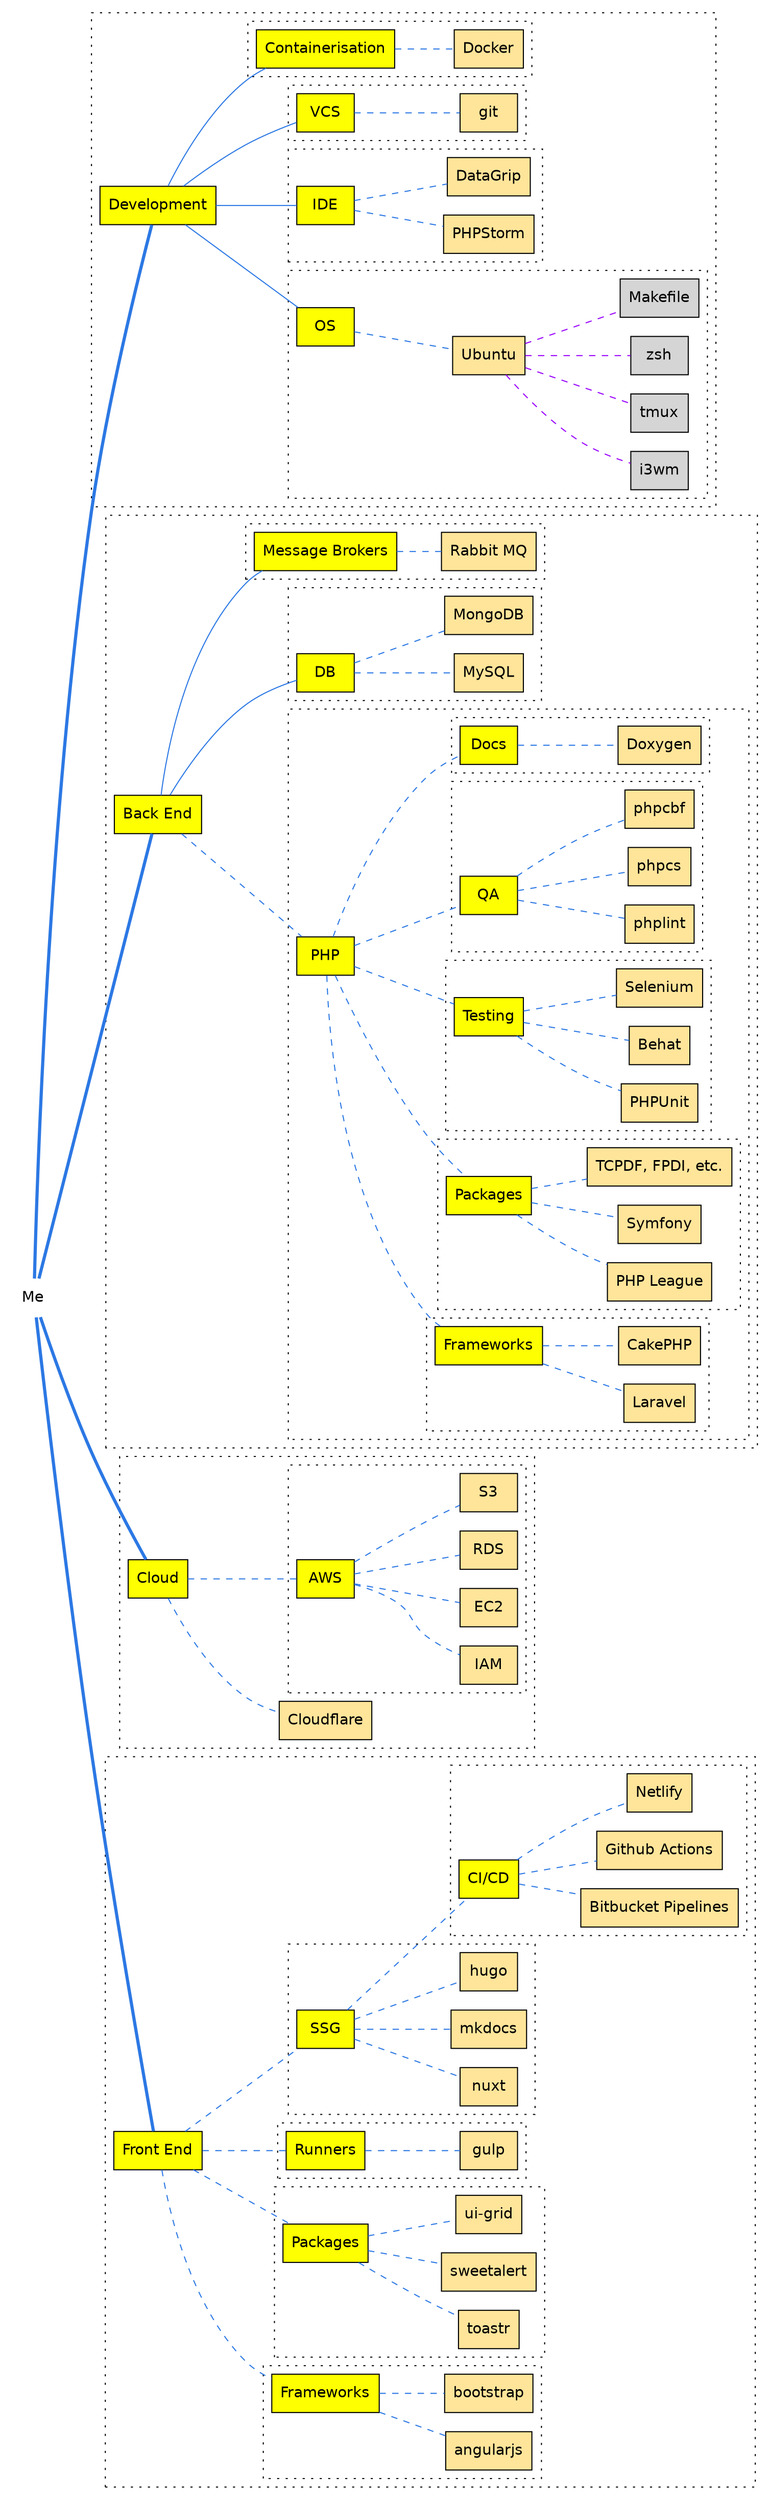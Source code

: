 digraph {
    rankdir=LR;

    me [label="Me" shape="none" fontname = "helvetica"];

    subgraph cluster_development {
        graph[style=dotted];
        dev_setup [label="Development" shape="box" style=filled, fillcolor="#feff00" fontname = "helvetica"];

        os [label="OS" shape="box" style=filled, fillcolor="#feff00" fontname = "helvetica"];
        subgraph cluster_os {
            graph[style=dotted];
            ubuntu [label="Ubuntu" shape="box" style=filled, fillcolor="#ffe59a" fontname = "helvetica"];
            i3wm [label="i3wm" shape="box" style=filled, fillcolor="#d5d5d5" fontname = "helvetica"];
            tmux [label="tmux" shape="box" style=filled, fillcolor="#d5d5d5" fontname = "helvetica"];
            zsh [label="zsh" shape="box" style=filled, fillcolor="#d5d5d5" fontname = "helvetica"];
            make [label="Makefile" shape="box" style=filled, fillcolor="#d5d5d5" fontname = "helvetica"];

            os -> ubuntu [style=dashed, color="#2c78e4" arrowhead=none];
            ubuntu -> i3wm [style=dashed, color="#9900ff" arrowhead=none];
            ubuntu -> tmux [style=dashed, color="#9900ff" arrowhead=none];
            ubuntu -> zsh [style=dashed, color="#9900ff" arrowhead=none];
            ubuntu -> make [style=dashed, color="#9900ff" arrowhead=none];
        }
        dev_setup -> os [color="#2c78e4" arrowhead=none];


        ide [label="IDE" shape="box" style=filled, fillcolor="#feff00" fontname = "helvetica"];
        subgraph cluster_ide {
            graph[style=dotted];
            phpstorm [label="PHPStorm" shape="box" style=filled, fillcolor="#ffe59a" fontname = "helvetica"];
            datagrip [label="DataGrip" shape="box" style=filled, fillcolor="#ffe59a" fontname = "helvetica"];

            ide -> phpstorm [style=dashed, color="#2c78e4" arrowhead=none];
            ide -> datagrip [style=dashed, color="#2c78e4" arrowhead=none];
        }
        dev_setup -> ide [color="#2c78e4" arrowhead=none];

        vcs [label="VCS" shape="box" style=filled, fillcolor="#feff00" fontname = "helvetica"];
        subgraph cluster_vcs {
            graph[style=dotted];
            git [label="git" shape="box" style=filled, fillcolor="#ffe59a" fontname = "helvetica"];

            vcs -> git [style=dashed, color="#2c78e4" arrowhead=none];
        }
        dev_setup -> vcs [color="#2c78e4" arrowhead=none];

        container [label="Containerisation" shape="box" style=filled, fillcolor="#feff00" fontname = "helvetica"];
        subgraph cluster_containerisation {
            graph[style=dotted];
            docker [label="Docker" shape="box" style=filled, fillcolor="#ffe59a" fontname = "helvetica" URL="https://www.docker.com"];

            container -> docker [style=dashed, color="#2c78e4" arrowhead=none];
        }
        dev_setup -> container [color="#2c78e4" arrowhead=none];
    }
    me -> dev_setup [color="#2c78e4" penwidth=3  arrowhead=none];

    subgraph cluster_back_end {
        graph[style=dotted];
        back_end [label="Back End" shape="box" style=filled, fillcolor="#feff00" fontname = "helvetica"];
        
        subgraph cluster_php {
            php [label="PHP" shape="box" style=filled, fillcolor="#feff00" fontname = "helvetica"];

            php_frameworks [label="Frameworks" shape="box" style=filled, fillcolor="#feff00" fontname = "helvetica"];
            subgraph cluster_php_frameworks {
                graph[style=dotted];
                laravel [label="Laravel" shape="box" style=filled, fillcolor="#ffe59a" fontname = "helvetica"];
                cakephp [label="CakePHP" shape="box" style=filled, fillcolor="#ffe59a" fontname = "helvetica"];
                
                php_frameworks -> laravel [style=dashed, color="#2c78e4" arrowhead=none];
                php_frameworks -> cakephp [style=dashed, color="#2c78e4" arrowhead=none];
            }
            php -> php_frameworks [style=dashed, color="#2c78e4" arrowhead=none];

            php_packages [label="Packages" shape="box" style=filled, fillcolor="#feff00" fontname = "helvetica"];
            subgraph cluster_php_packages {
                graph[style=dotted];
                league [label="PHP League" shape="box" style=filled, fillcolor="#ffe59a" fontname = "helvetica"];
                symfony [label="Symfony" shape="box" style=filled, fillcolor="#ffe59a" fontname = "helvetica"];
                tcpdf [label="TCPDF, FPDI, etc." shape="box" style=filled, fillcolor="#ffe59a" fontname = "helvetica"];

                php_packages -> league [style=dashed, color="#2c78e4" arrowhead=none];
                php_packages -> symfony [style=dashed, color="#2c78e4" arrowhead=none];
                php_packages -> tcpdf [style=dashed, color="#2c78e4" arrowhead=none];
            }
            php -> php_packages [style=dashed, color="#2c78e4" arrowhead=none];

            php_testing [label="Testing" shape="box" style=filled, fillcolor="#feff00" fontname = "helvetica"];
            subgraph cluster_php_testing {
                graph[style=dotted];
                phpunit [label="PHPUnit" shape="box" style=filled, fillcolor="#ffe59a" fontname = "helvetica"];
                behat [label="Behat" shape="box" style=filled, fillcolor="#ffe59a" fontname = "helvetica"];
                selenium [label="Selenium" shape="box" style=filled, fillcolor="#ffe59a" fontname = "helvetica"];

                php_testing -> phpunit [style=dashed, color="#2c78e4" arrowhead=none];
                php_testing -> behat [style=dashed, color="#2c78e4" arrowhead=none];
                php_testing -> selenium [style=dashed, color="#2c78e4" arrowhead=none];
            }
            php -> php_testing [style=dashed, color="#2c78e4" arrowhead=none];

            php_qa [label="QA" shape="box" style=filled, fillcolor="#feff00" fontname = "helvetica"];
            subgraph cluster_php_qa {
                graph[style=dotted];
                phplint [label="phplint" shape="box" style=filled, fillcolor="#ffe59a" fontname = "helvetica"];
                phpcs [label="phpcs" shape="box" style=filled, fillcolor="#ffe59a" fontname = "helvetica"];
                phpcbf [label="phpcbf" shape="box" style=filled, fillcolor="#ffe59a" fontname = "helvetica"];

                php_qa -> phplint [style=dashed, color="#2c78e4" arrowhead=none];
                php_qa -> phpcs [style=dashed, color="#2c78e4" arrowhead=none];
                php_qa -> phpcbf [style=dashed, color="#2c78e4" arrowhead=none];
            }
            php -> php_qa [style=dashed, color="#2c78e4" arrowhead=none];

            php_docs [label="Docs" shape="box" style=filled, fillcolor="#feff00" fontname = "helvetica"];
            subgraph cluster_php_docs {
                graph[style=dotted];
                doxygen [label="Doxygen" shape="box" style=filled, fillcolor="#ffe59a" fontname = "helvetica"];

                php_docs -> doxygen [style=dashed, color="#2c78e4" arrowhead=none];
            }
            php -> php_docs [style=dashed, color="#2c78e4" arrowhead=none];
        }
        
        back_end -> php  [style=dashed, color="#2c78e4" arrowhead=none];
        
        database [label="DB" shape="box" style=filled, fillcolor="#feff00" fontname = "helvetica"];
        subgraph cluster_database {
            graph[style=dotted];
            mysql [label="MySQL" shape="box" style=filled, fillcolor="#ffe59a" fontname = "helvetica"];
            mongodb [label="MongoDB" shape="box" style=filled, fillcolor="#ffe59a" fontname = "helvetica"];

            database -> mysql [style=dashed, color="#2c78e4" arrowhead=none];
            database -> mongodb [style=dashed, color="#2c78e4" arrowhead=none];
        }
        back_end -> database  [color="#2c78e4" arrowhead=none];

        message_brokers [label="Message Brokers" shape="box" style=filled, fillcolor="#feff00" fontname = "helvetica"];
        subgraph cluster_message_brokers {
            graph[style=dotted];
            rabbitmq [label="Rabbit MQ" shape="box" style=filled, fillcolor="#ffe59a" fontname = "helvetica"];
            message_brokers -> rabbitmq [style=dashed, color="#2c78e4" arrowhead=none];
        }
        back_end -> message_brokers [color="#2c78e4" arrowhead=none];

    }
    me -> back_end [color="#2c78e4" penwidth=3  arrowhead=none];

    subgraph cluster_cloud {
        graph[style=dotted];
        cloud [label="Cloud" shape="box" style=filled, fillcolor="#feff00" fontname = "helvetica"];

        cloudflare [label="Cloudflare" shape="box" style=filled, fillcolor="#ffe59a" fontname = "helvetica"];
        cloud -> cloudflare [style=dashed, color="#2c78e4" arrowhead=none];

        subgraph cluster_aws {
            graph[style=dotted];
            aws [label="AWS" shape="box" style=filled, fillcolor="#feff00" fontname = "helvetica"];
            iam [label="IAM" shape="box" style=filled, fillcolor="#ffe59a" fontname = "helvetica"];
            ec2 [label="EC2" shape="box" style=filled, fillcolor="#ffe59a" fontname = "helvetica"];
            rds [label="RDS" shape="box" style=filled, fillcolor="#ffe59a" fontname = "helvetica"];
            s3 [label="S3" shape="box" style=filled, fillcolor="#ffe59a" fontname = "helvetica"];

            aws -> iam [style=dashed, color="#2c78e4" arrowhead=none];
            aws -> ec2 [style=dashed, color="#2c78e4" arrowhead=none];
            aws -> rds [style=dashed, color="#2c78e4" arrowhead=none];
            aws -> s3 [style=dashed, color="#2c78e4" arrowhead=none];
        }
        cloud -> aws [style=dashed, color="#2c78e4" arrowhead=none];

    }
    me -> cloud [color="#2c78e4" penwidth=3  arrowhead=none];

    front_end [label="Front End" shape="box" style=filled, fillcolor="#feff00" fontname = "helvetica"];
    subgraph cluster_front_end {
        graph[style=dotted];
        front_end_frameworks [label="Frameworks" shape="box" style=filled, fillcolor="#feff00" fontname = "helvetica"];
        subgraph cluster_front_end_frameworks {
            graph[style=dotted];
            angularjs [label="angularjs" shape="box" style=filled, fillcolor="#ffe59a" fontname = "helvetica"];
            bootstrap [label="bootstrap" shape="box" style=filled, fillcolor="#ffe59a" fontname = "helvetica"];

            front_end_frameworks -> bootstrap [style=dashed, color="#2c78e4" arrowhead=none];
            front_end_frameworks -> angularjs [style=dashed, color="#2c78e4" arrowhead=none];
        }
        front_end -> front_end_frameworks  [style=dashed, color="#2c78e4" arrowhead=none];

        front_end_packages [label="Packages" shape="box" style=filled, fillcolor="#feff00" fontname = "helvetica"];
        subgraph cluster_front_end_packages {
            graph[style=dotted];
            toastr [label="toastr" shape="box" style=filled, fillcolor="#ffe59a" fontname = "helvetica"];
            sweetalert [label="sweetalert" shape="box" style=filled, fillcolor="#ffe59a" fontname = "helvetica"];
            uigrid [label="ui-grid" shape="box" style=filled, fillcolor="#ffe59a" fontname = "helvetica"];
            
            front_end_packages -> toastr [style=dashed, color="#2c78e4" arrowhead=none];
            front_end_packages -> sweetalert [style=dashed, color="#2c78e4" arrowhead=none];
            front_end_packages -> uigrid [style=dashed, color="#2c78e4" arrowhead=none];
        }
        front_end -> front_end_packages  [style=dashed, color="#2c78e4" arrowhead=none];
        

        front_end_runners [label="Runners" shape="box" style=filled, fillcolor="#feff00" fontname = "helvetica"];
        subgraph cluster_front_end_runners {
            gulp [label="gulp" shape="box" style=filled, fillcolor="#ffe59a" fontname = "helvetica"];

            front_end_runners -> gulp [style=dashed, color="#2c78e4" arrowhead=none];
        }
        front_end -> front_end_runners [style=dashed, color="#2c78e4" arrowhead=none];

        front_end_ssg [label="SSG" shape="box" style=filled, fillcolor="#feff00" fontname = "helvetica"];
        subgraph cluster_front_end_ssg {
            graph[style=dotted];
            nuxt [label="nuxt" shape="box" style=filled, fillcolor="#ffe59a" fontname = "helvetica"];
            mkdocs [label="mkdocs" shape="box" style=filled, fillcolor="#ffe59a" fontname = "helvetica"];
            hugo [label="hugo" shape="box" style=filled, fillcolor="#ffe59a" fontname = "helvetica"];
            
            front_end_ssg -> nuxt [style=dashed, color="#2c78e4" arrowhead=none];
            front_end_ssg -> hugo [style=dashed, color="#2c78e4" arrowhead=none];
            front_end_ssg -> mkdocs [style=dashed, color="#2c78e4" arrowhead=none];
        }
        front_end -> front_end_ssg  [style=dashed, color="#2c78e4" arrowhead=none];

        front_end_ci_cd [label="CI/CD" shape="box" style=filled, fillcolor="#feff00" fontname = "helvetica"];
        subgraph cluster_front_end_ci_cd {
            graph[style=dotted];
            bitbucket_pipelines [label="Bitbucket Pipelines" shape="box" style=filled, fillcolor="#ffe59a" fontname = "helvetica"];
            github_actions [label="Github Actions" shape="box" style=filled, fillcolor="#ffe59a" fontname = "helvetica"];
            netlify [label="Netlify" shape="box" style=filled, fillcolor="#ffe59a" fontname = "helvetica"];

            front_end_ci_cd -> bitbucket_pipelines [style=dashed, color="#2c78e4" arrowhead=none];
            front_end_ci_cd -> github_actions [style=dashed, color="#2c78e4" arrowhead=none];
            front_end_ci_cd -> netlify [style=dashed, color="#2c78e4" arrowhead=none];
        }
        front_end_ssg -> front_end_ci_cd  [style=dashed, color="#2c78e4" arrowhead=none];
        
    }

    me -> front_end [color="#2c78e4" penwidth=3  arrowhead=none];
}
